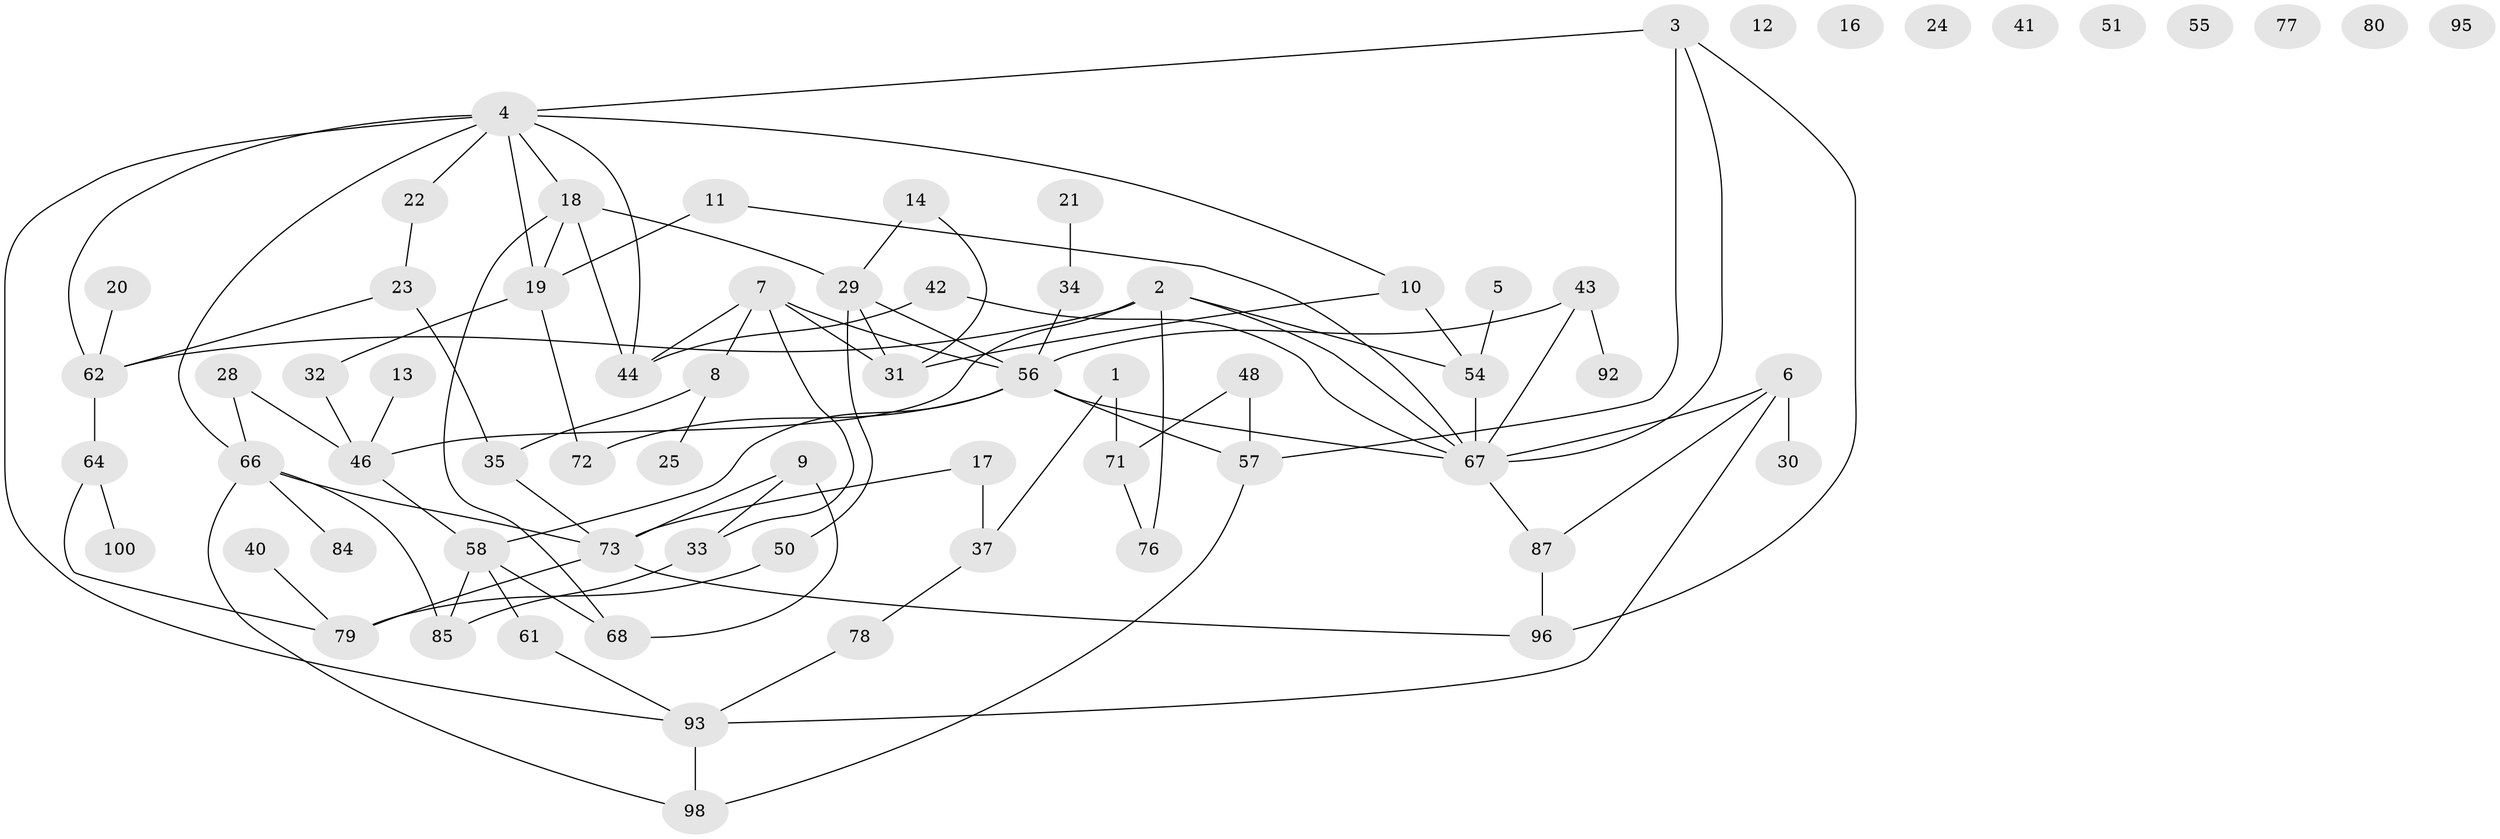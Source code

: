 // Generated by graph-tools (version 1.1) at 2025/23/03/03/25 07:23:25]
// undirected, 70 vertices, 98 edges
graph export_dot {
graph [start="1"]
  node [color=gray90,style=filled];
  1;
  2 [super="+88"];
  3 [super="+65"];
  4 [super="+52"];
  5;
  6;
  7 [super="+59"];
  8 [super="+27"];
  9 [super="+15"];
  10 [super="+39"];
  11 [super="+26"];
  12;
  13;
  14;
  16;
  17 [super="+38"];
  18 [super="+60"];
  19 [super="+45"];
  20;
  21;
  22;
  23 [super="+99"];
  24;
  25;
  28;
  29 [super="+49"];
  30;
  31 [super="+75"];
  32;
  33;
  34;
  35 [super="+36"];
  37 [super="+82"];
  40;
  41;
  42;
  43 [super="+103"];
  44 [super="+47"];
  46 [super="+102"];
  48 [super="+63"];
  50 [super="+53"];
  51;
  54 [super="+81"];
  55;
  56 [super="+94"];
  57 [super="+69"];
  58 [super="+74"];
  61;
  62 [super="+70"];
  64;
  66 [super="+86"];
  67 [super="+91"];
  68 [super="+83"];
  71 [super="+101"];
  72;
  73 [super="+89"];
  76;
  77;
  78;
  79 [super="+90"];
  80;
  84;
  85;
  87;
  92;
  93 [super="+97"];
  95;
  96 [super="+104"];
  98;
  100;
  1 -- 37;
  1 -- 71;
  2 -- 62 [weight=2];
  2 -- 76;
  2 -- 46;
  2 -- 67;
  2 -- 54;
  3 -- 57 [weight=2];
  3 -- 96;
  3 -- 67;
  3 -- 4;
  4 -- 44;
  4 -- 62;
  4 -- 18;
  4 -- 93;
  4 -- 22;
  4 -- 10;
  4 -- 19;
  4 -- 66;
  5 -- 54;
  6 -- 30;
  6 -- 87;
  6 -- 93;
  6 -- 67;
  7 -- 31 [weight=2];
  7 -- 33;
  7 -- 8;
  7 -- 56;
  7 -- 44;
  8 -- 25;
  8 -- 35;
  9 -- 33;
  9 -- 73;
  9 -- 68;
  10 -- 54;
  10 -- 31;
  11 -- 19 [weight=2];
  11 -- 67;
  13 -- 46;
  14 -- 29;
  14 -- 31;
  17 -- 37 [weight=2];
  17 -- 73;
  18 -- 68;
  18 -- 29;
  18 -- 44;
  18 -- 19;
  19 -- 32;
  19 -- 72;
  20 -- 62;
  21 -- 34;
  22 -- 23;
  23 -- 62;
  23 -- 35;
  28 -- 46;
  28 -- 66;
  29 -- 56;
  29 -- 31;
  29 -- 50;
  32 -- 46;
  33 -- 85;
  34 -- 56;
  35 -- 73;
  37 -- 78;
  40 -- 79;
  42 -- 67;
  42 -- 44;
  43 -- 56;
  43 -- 67;
  43 -- 92;
  46 -- 58;
  48 -- 57;
  48 -- 71;
  50 -- 79;
  54 -- 67;
  56 -- 67;
  56 -- 58;
  56 -- 72;
  56 -- 57;
  57 -- 98;
  58 -- 61;
  58 -- 68;
  58 -- 85;
  61 -- 93;
  62 -- 64;
  64 -- 79;
  64 -- 100;
  66 -- 98;
  66 -- 84;
  66 -- 85;
  66 -- 73;
  67 -- 87;
  71 -- 76;
  73 -- 96;
  73 -- 79;
  78 -- 93;
  87 -- 96;
  93 -- 98;
}
